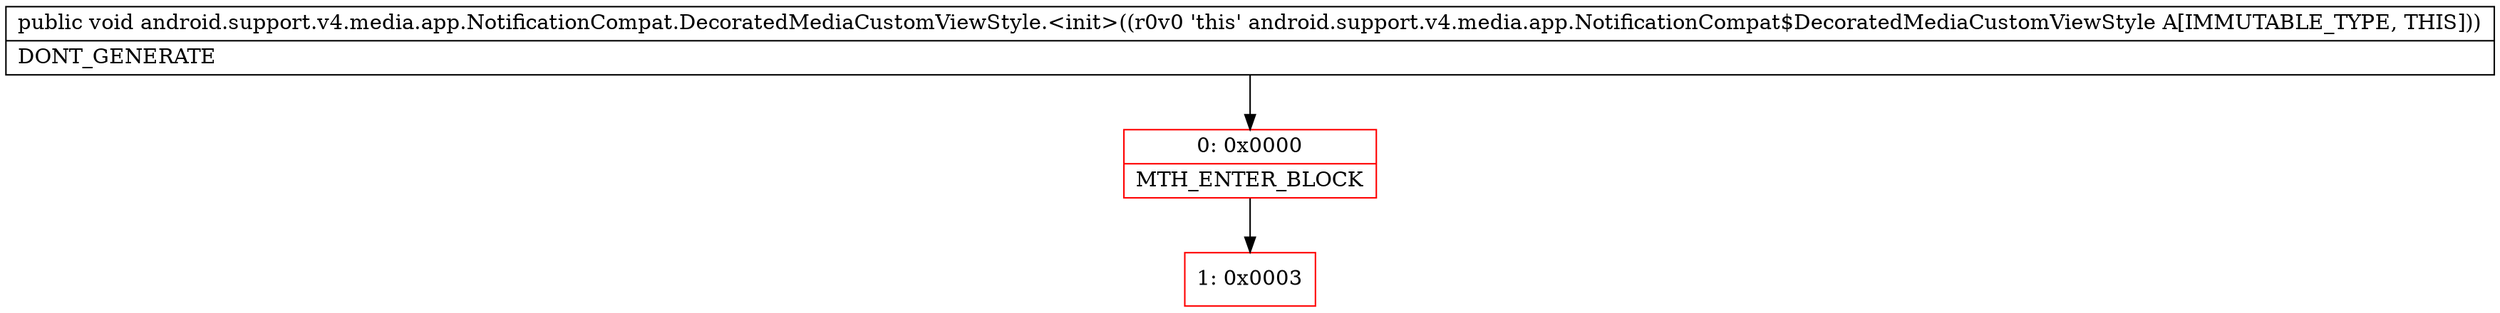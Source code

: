 digraph "CFG forandroid.support.v4.media.app.NotificationCompat.DecoratedMediaCustomViewStyle.\<init\>()V" {
subgraph cluster_Region_751276673 {
label = "R(0)";
node [shape=record,color=blue];
}
Node_0 [shape=record,color=red,label="{0\:\ 0x0000|MTH_ENTER_BLOCK\l}"];
Node_1 [shape=record,color=red,label="{1\:\ 0x0003}"];
MethodNode[shape=record,label="{public void android.support.v4.media.app.NotificationCompat.DecoratedMediaCustomViewStyle.\<init\>((r0v0 'this' android.support.v4.media.app.NotificationCompat$DecoratedMediaCustomViewStyle A[IMMUTABLE_TYPE, THIS]))  | DONT_GENERATE\l}"];
MethodNode -> Node_0;
Node_0 -> Node_1;
}

